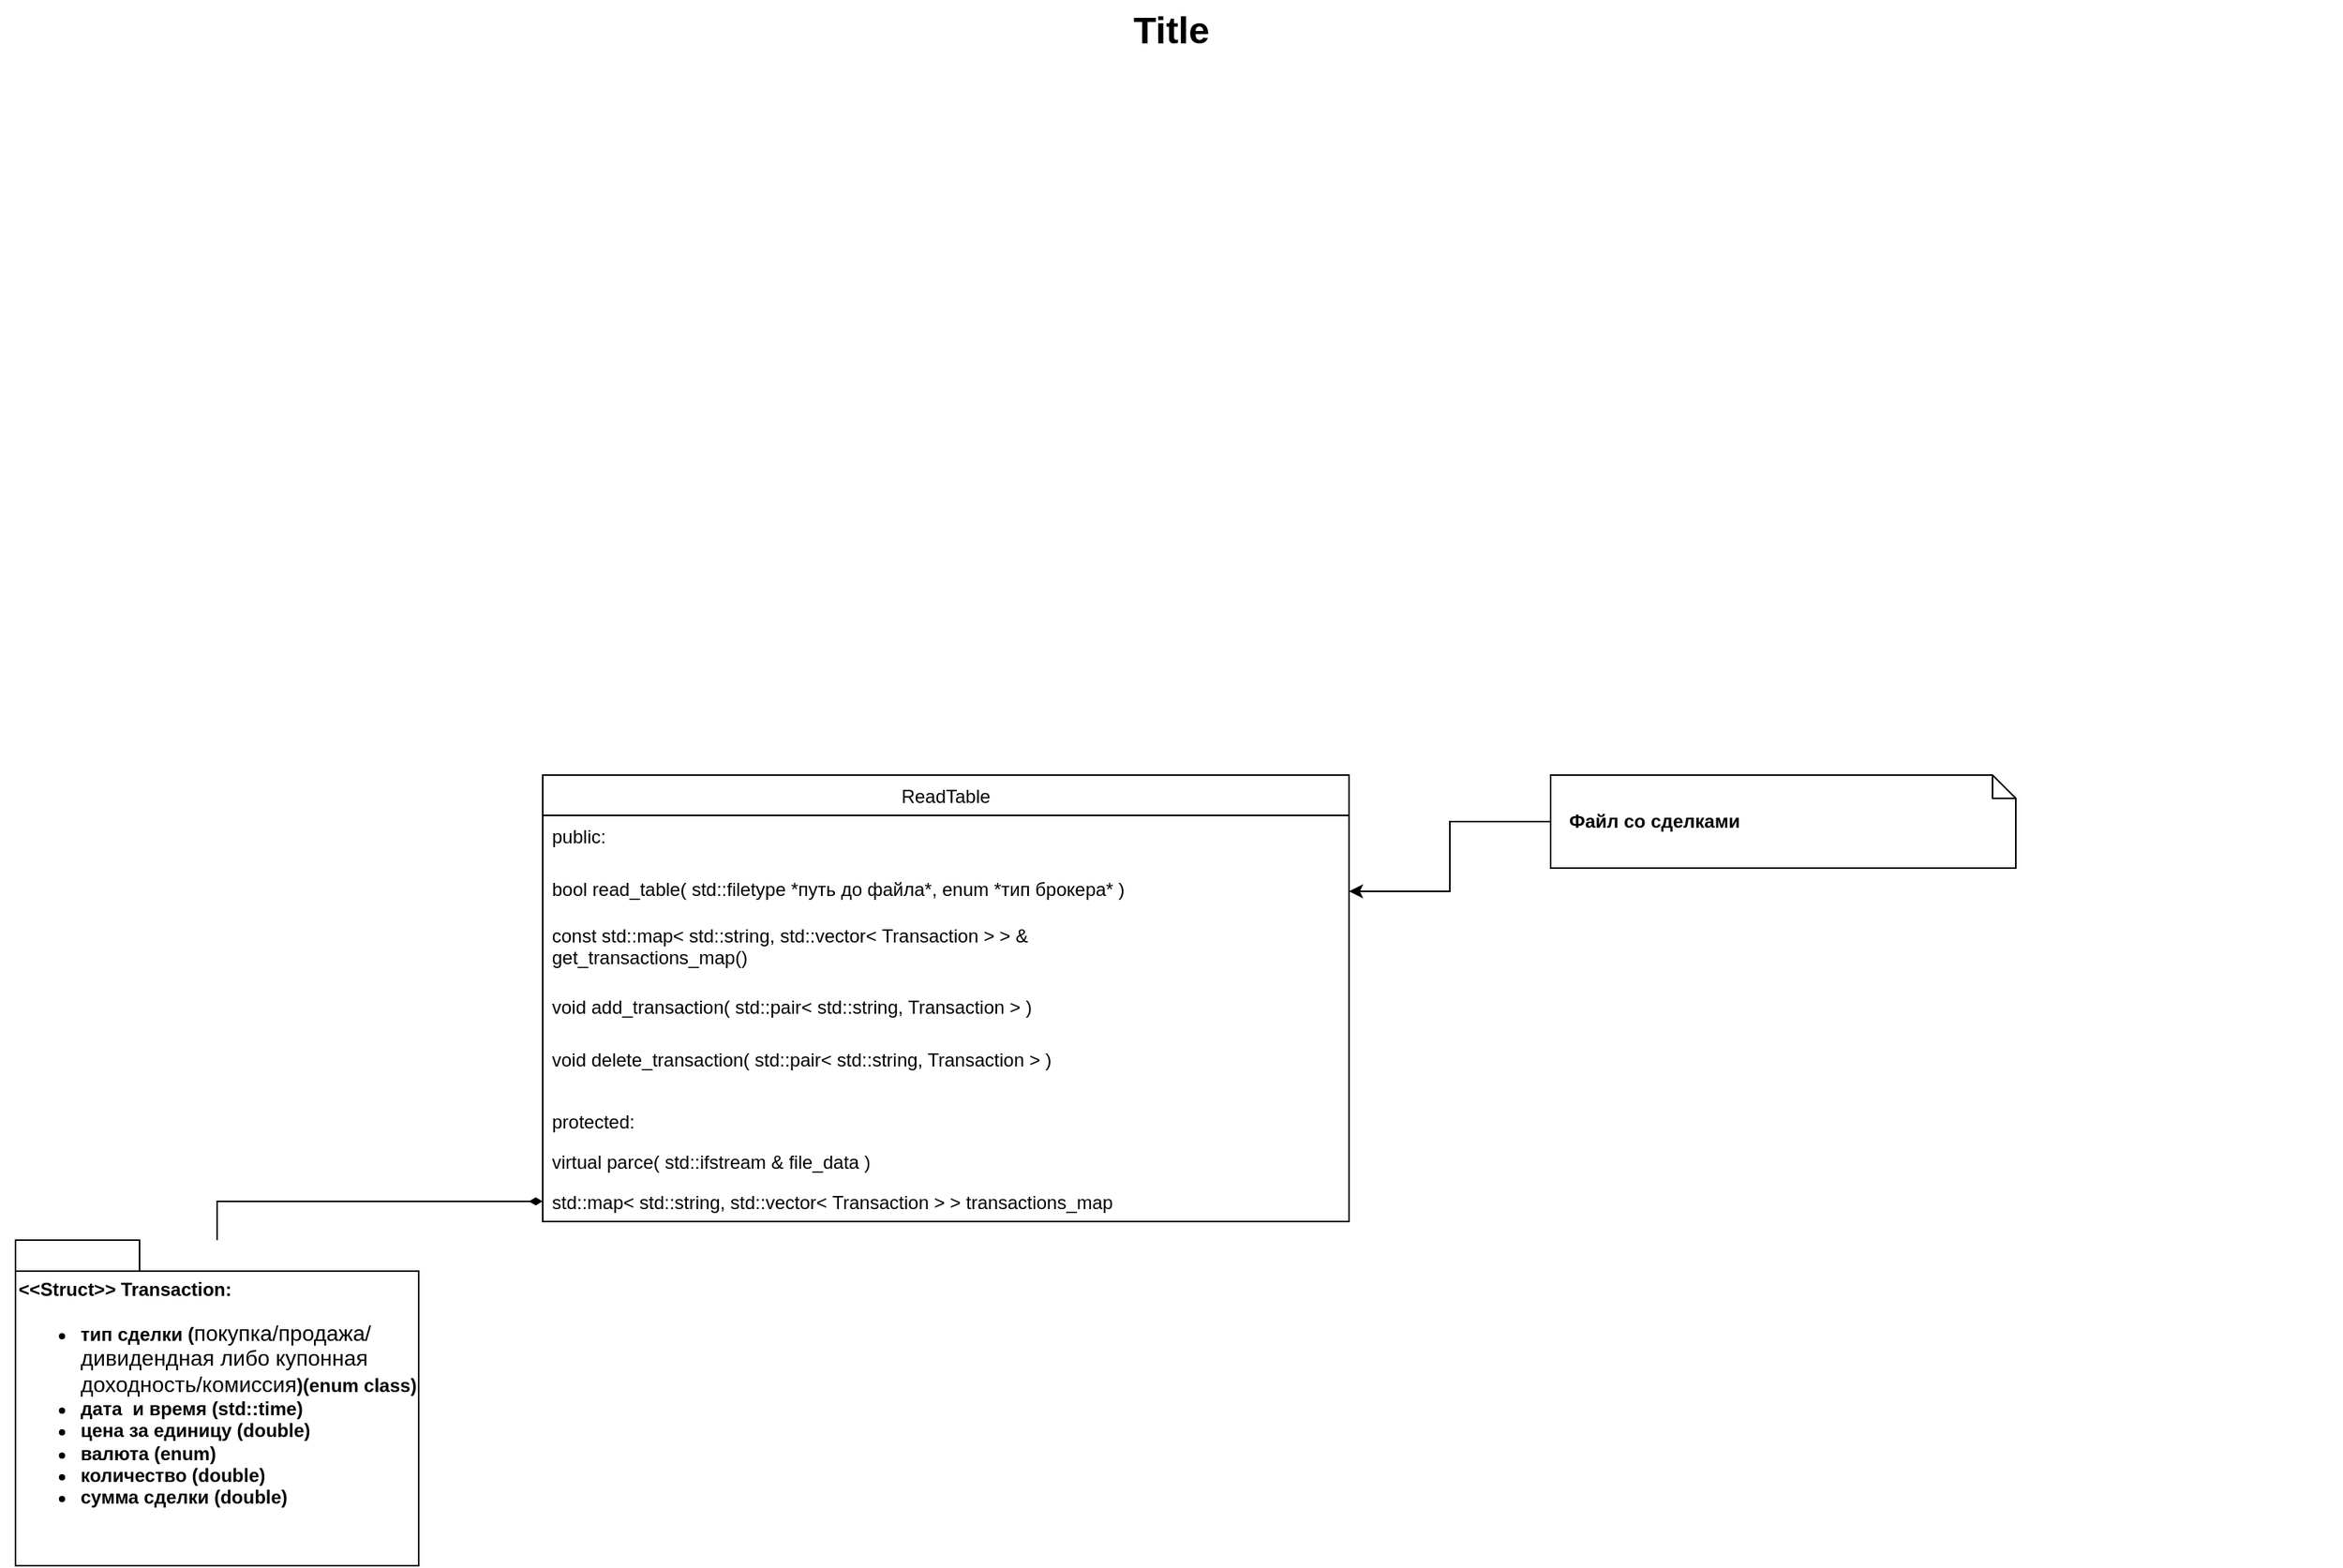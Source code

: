 <mxfile version="16.0.2" type="device"><diagram name="Page-1" id="929967ad-93f9-6ef4-fab6-5d389245f69c"><mxGraphModel dx="868" dy="593" grid="1" gridSize="10" guides="1" tooltips="1" connect="1" arrows="1" fold="1" page="1" pageScale="1.5" pageWidth="1169" pageHeight="826" background="none" math="0" shadow="0"><root><mxCell id="0" style=";html=1;"/><mxCell id="1" style=";html=1;" parent="0"/><mxCell id="nbDW6PeAIt83JGB_hp0g-14" style="edgeStyle=orthogonalEdgeStyle;rounded=0;orthogonalLoop=1;jettySize=auto;html=1;entryX=0;entryY=0.5;entryDx=0;entryDy=0;fontColor=#000000;endArrow=diamondThin;endFill=1;" parent="1" source="1672d66443f91eb5-2" target="nbDW6PeAIt83JGB_hp0g-10" edge="1"><mxGeometry relative="1" as="geometry"/></mxCell><mxCell id="1672d66443f91eb5-2" value="&amp;lt;&amp;lt;Struct&amp;gt;&amp;gt; Transaction:&lt;br&gt;&lt;ul&gt;&lt;li&gt;тип сделки (&lt;span style=&quot;font-size: 14px ; font-weight: 400 ; background-color: rgb(255 , 255 , 255)&quot;&gt;покупка/продажа/дивидендная либо купонная доходность/&lt;/span&gt;&lt;span style=&quot;font-size: 14px ; font-weight: 400&quot;&gt;комиссия&lt;/span&gt;)(enum class)&lt;/li&gt;&lt;li&gt;дата&amp;nbsp; и время (std::time)&lt;/li&gt;&lt;li&gt;цена за единицу (double)&lt;/li&gt;&lt;li&gt;валюта (enum)&lt;/li&gt;&lt;li&gt;количество (double)&lt;/li&gt;&lt;li&gt;сумма сделки (double)&lt;/li&gt;&lt;/ul&gt;" style="shape=folder;tabWidth=80;tabHeight=20;tabPosition=left;strokeWidth=1;html=1;whiteSpace=wrap;align=left;fontSize=12;fontStyle=1" parent="1" vertex="1"><mxGeometry x="130" y="840" width="260" height="210" as="geometry"/></mxCell><mxCell id="nbDW6PeAIt83JGB_hp0g-13" style="edgeStyle=orthogonalEdgeStyle;rounded=0;orthogonalLoop=1;jettySize=auto;html=1;entryX=1;entryY=0.5;entryDx=0;entryDy=0;fontColor=#000000;" parent="1" source="1672d66443f91eb5-3" target="nbDW6PeAIt83JGB_hp0g-3" edge="1"><mxGeometry relative="1" as="geometry"/></mxCell><mxCell id="1672d66443f91eb5-3" value="&lt;b&gt;&lt;br&gt;Файл со сделками&lt;br&gt;&lt;br&gt;&lt;/b&gt;" style="shape=note;size=15;align=left;spacingLeft=10;html=1;whiteSpace=wrap;strokeColor=#000000;strokeWidth=1;fillColor=#ffffff;fontSize=12;" parent="1" vertex="1"><mxGeometry x="1120" y="540" width="300" height="60" as="geometry"/></mxCell><mxCell id="1672d66443f91eb5-23" value="Title" style="text;strokeColor=none;fillColor=none;html=1;fontSize=24;fontStyle=1;verticalAlign=middle;align=center;" parent="1" vertex="1"><mxGeometry x="120" y="40" width="1510" height="40" as="geometry"/></mxCell><mxCell id="nbDW6PeAIt83JGB_hp0g-1" value="ReadTable" style="swimlane;fontStyle=0;childLayout=stackLayout;horizontal=1;startSize=26;fillColor=none;horizontalStack=0;resizeParent=1;resizeParentMax=0;resizeLast=0;collapsible=1;marginBottom=0;shadow=0;labelBackgroundColor=#FFFFFF;fontColor=#000000;" parent="1" vertex="1"><mxGeometry x="470" y="540" width="520" height="288" as="geometry"/></mxCell><mxCell id="nbDW6PeAIt83JGB_hp0g-5" value="public:" style="text;strokeColor=none;fillColor=none;align=left;verticalAlign=top;spacingLeft=4;spacingRight=4;overflow=hidden;rotatable=0;points=[[0,0.5],[1,0.5]];portConstraint=eastwest;shadow=0;labelBackgroundColor=#FFFFFF;fontColor=#000000;" parent="nbDW6PeAIt83JGB_hp0g-1" vertex="1"><mxGeometry y="26" width="520" height="34" as="geometry"/></mxCell><mxCell id="nbDW6PeAIt83JGB_hp0g-3" value="bool read_table( std::filetype *путь до файла*, enum *тип брокера* )" style="text;strokeColor=none;fillColor=none;align=left;verticalAlign=top;spacingLeft=4;spacingRight=4;overflow=hidden;rotatable=0;points=[[0,0.5],[1,0.5]];portConstraint=eastwest;shadow=0;labelBackgroundColor=#FFFFFF;fontColor=#000000;" parent="nbDW6PeAIt83JGB_hp0g-1" vertex="1"><mxGeometry y="60" width="520" height="30" as="geometry"/></mxCell><mxCell id="8Y9Vh5Zy9K5T_9TwhbVw-1" value="const std::map&lt; std::string, std::vector&lt; Transaction &gt; &gt; &amp;&#10;get_transactions_map()" style="text;strokeColor=none;fillColor=none;align=left;verticalAlign=top;spacingLeft=4;spacingRight=4;overflow=hidden;rotatable=0;points=[[0,0.5],[1,0.5]];portConstraint=eastwest;shadow=0;labelBackgroundColor=#FFFFFF;fontColor=#000000;" vertex="1" parent="nbDW6PeAIt83JGB_hp0g-1"><mxGeometry y="90" width="520" height="46" as="geometry"/></mxCell><mxCell id="8Y9Vh5Zy9K5T_9TwhbVw-2" value="void add_transaction( std::pair&lt; std::string, Transaction &gt; )" style="text;strokeColor=none;fillColor=none;align=left;verticalAlign=top;spacingLeft=4;spacingRight=4;overflow=hidden;rotatable=0;points=[[0,0.5],[1,0.5]];portConstraint=eastwest;shadow=0;labelBackgroundColor=#FFFFFF;fontColor=#000000;" vertex="1" parent="nbDW6PeAIt83JGB_hp0g-1"><mxGeometry y="136" width="520" height="34" as="geometry"/></mxCell><mxCell id="nbDW6PeAIt83JGB_hp0g-9" value="void delete_transaction( std::pair&lt; std::string, Transaction &gt; )" style="text;strokeColor=none;fillColor=none;align=left;verticalAlign=top;spacingLeft=4;spacingRight=4;overflow=hidden;rotatable=0;points=[[0,0.5],[1,0.5]];portConstraint=eastwest;shadow=0;labelBackgroundColor=#FFFFFF;fontColor=#000000;" parent="nbDW6PeAIt83JGB_hp0g-1" vertex="1"><mxGeometry y="170" width="520" height="40" as="geometry"/></mxCell><mxCell id="nbDW6PeAIt83JGB_hp0g-8" value="protected:" style="text;strokeColor=none;fillColor=none;align=left;verticalAlign=top;spacingLeft=4;spacingRight=4;overflow=hidden;rotatable=0;points=[[0,0.5],[1,0.5]];portConstraint=eastwest;shadow=0;labelBackgroundColor=#FFFFFF;fontColor=#000000;" parent="nbDW6PeAIt83JGB_hp0g-1" vertex="1"><mxGeometry y="210" width="520" height="26" as="geometry"/></mxCell><mxCell id="nbDW6PeAIt83JGB_hp0g-4" value="virtual parce( std::ifstream &amp; file_data )" style="text;strokeColor=none;fillColor=none;align=left;verticalAlign=top;spacingLeft=4;spacingRight=4;overflow=hidden;rotatable=0;points=[[0,0.5],[1,0.5]];portConstraint=eastwest;shadow=0;labelBackgroundColor=#FFFFFF;fontColor=#000000;" parent="nbDW6PeAIt83JGB_hp0g-1" vertex="1"><mxGeometry y="236" width="520" height="26" as="geometry"/></mxCell><mxCell id="nbDW6PeAIt83JGB_hp0g-10" value="std::map&lt; std::string, std::vector&lt; Transaction &gt; &gt; transactions_map&#10; " style="text;strokeColor=none;fillColor=none;align=left;verticalAlign=top;spacingLeft=4;spacingRight=4;overflow=hidden;rotatable=0;points=[[0,0.5],[1,0.5]];portConstraint=eastwest;shadow=0;labelBackgroundColor=#FFFFFF;fontColor=#000000;" parent="nbDW6PeAIt83JGB_hp0g-1" vertex="1"><mxGeometry y="262" width="520" height="26" as="geometry"/></mxCell></root></mxGraphModel></diagram></mxfile>